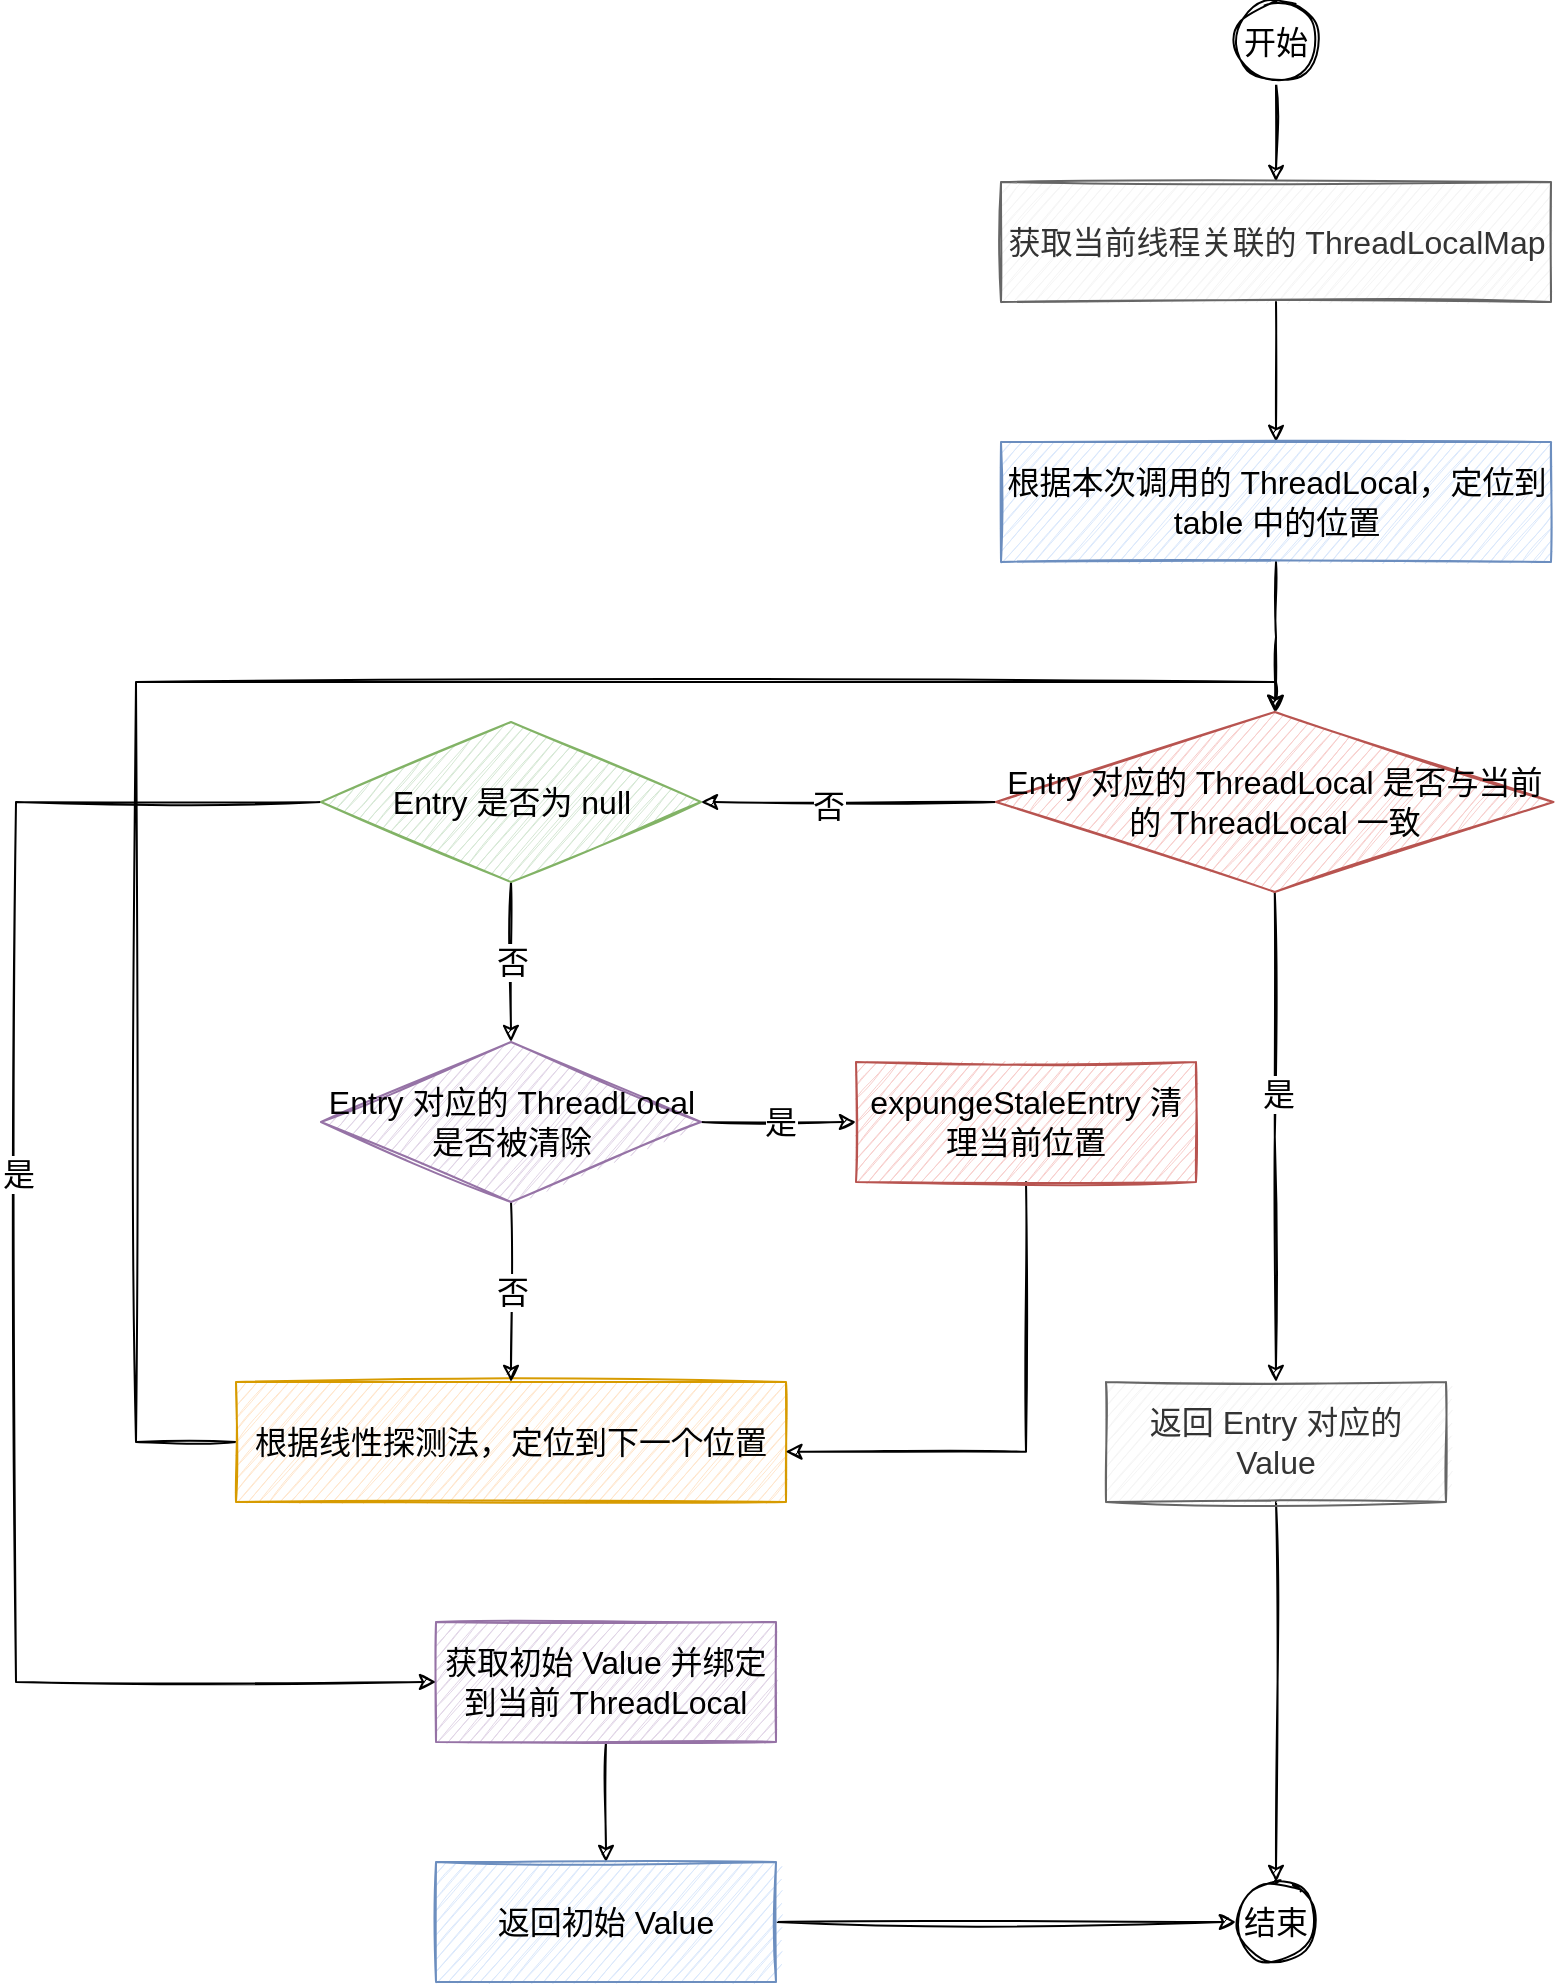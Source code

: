 <mxfile version="20.2.3" type="device"><diagram id="Og50HRs8HSAIZXmtFPoH" name="第 1 页"><mxGraphModel dx="1808" dy="606" grid="1" gridSize="10" guides="1" tooltips="1" connect="1" arrows="1" fold="1" page="1" pageScale="1" pageWidth="827" pageHeight="1169" math="0" shadow="0"><root><mxCell id="0"/><mxCell id="1" parent="0"/><mxCell id="UeQDTl2VPb5ZNm81zx3V-3" style="edgeStyle=orthogonalEdgeStyle;rounded=0;orthogonalLoop=1;jettySize=auto;html=1;exitX=0.5;exitY=1;exitDx=0;exitDy=0;entryX=0.5;entryY=0;entryDx=0;entryDy=0;fontSize=16;labelBorderColor=none;sketch=1;" edge="1" parent="1" source="UeQDTl2VPb5ZNm81zx3V-1" target="UeQDTl2VPb5ZNm81zx3V-2"><mxGeometry relative="1" as="geometry"/></mxCell><mxCell id="UeQDTl2VPb5ZNm81zx3V-1" value="开始" style="ellipse;whiteSpace=wrap;html=1;aspect=fixed;fontSize=16;labelBorderColor=none;sketch=1;" vertex="1" parent="1"><mxGeometry x="120" y="40" width="40" height="40" as="geometry"/></mxCell><mxCell id="UeQDTl2VPb5ZNm81zx3V-5" style="edgeStyle=orthogonalEdgeStyle;rounded=0;orthogonalLoop=1;jettySize=auto;html=1;exitX=0.5;exitY=1;exitDx=0;exitDy=0;entryX=0.5;entryY=0;entryDx=0;entryDy=0;fontSize=16;labelBorderColor=none;sketch=1;" edge="1" parent="1" source="UeQDTl2VPb5ZNm81zx3V-2" target="UeQDTl2VPb5ZNm81zx3V-4"><mxGeometry relative="1" as="geometry"/></mxCell><mxCell id="UeQDTl2VPb5ZNm81zx3V-2" value="获取当前线程关联的 ThreadLocalMap" style="rounded=0;whiteSpace=wrap;html=1;fontSize=16;sketch=1;labelBorderColor=none;fillColor=#f5f5f5;fontColor=#333333;strokeColor=#666666;" vertex="1" parent="1"><mxGeometry x="2.5" y="130" width="275" height="60" as="geometry"/></mxCell><mxCell id="UeQDTl2VPb5ZNm81zx3V-7" style="edgeStyle=orthogonalEdgeStyle;rounded=0;orthogonalLoop=1;jettySize=auto;html=1;exitX=0.5;exitY=1;exitDx=0;exitDy=0;entryX=0.5;entryY=0;entryDx=0;entryDy=0;fontSize=16;labelBorderColor=none;sketch=1;" edge="1" parent="1" source="UeQDTl2VPb5ZNm81zx3V-4" target="UeQDTl2VPb5ZNm81zx3V-6"><mxGeometry relative="1" as="geometry"/></mxCell><mxCell id="UeQDTl2VPb5ZNm81zx3V-4" value="根据本次调用的 ThreadLocal，定位到 table 中的位置" style="rounded=0;whiteSpace=wrap;html=1;fontSize=16;labelBorderColor=none;sketch=1;fillColor=#dae8fc;strokeColor=#6c8ebf;" vertex="1" parent="1"><mxGeometry x="2.5" y="260" width="275" height="60" as="geometry"/></mxCell><mxCell id="UeQDTl2VPb5ZNm81zx3V-18" style="edgeStyle=orthogonalEdgeStyle;rounded=0;orthogonalLoop=1;jettySize=auto;html=1;exitX=0.5;exitY=1;exitDx=0;exitDy=0;entryX=0.5;entryY=0;entryDx=0;entryDy=0;fontSize=16;labelBorderColor=none;sketch=1;" edge="1" parent="1" source="UeQDTl2VPb5ZNm81zx3V-6" target="UeQDTl2VPb5ZNm81zx3V-16"><mxGeometry relative="1" as="geometry"/></mxCell><mxCell id="UeQDTl2VPb5ZNm81zx3V-19" value="是" style="edgeLabel;html=1;align=center;verticalAlign=middle;resizable=0;points=[];fontSize=16;labelBorderColor=none;" vertex="1" connectable="0" parent="UeQDTl2VPb5ZNm81zx3V-18"><mxGeometry x="-0.182" y="1" relative="1" as="geometry"><mxPoint as="offset"/></mxGeometry></mxCell><mxCell id="UeQDTl2VPb5ZNm81zx3V-24" style="edgeStyle=orthogonalEdgeStyle;rounded=0;orthogonalLoop=1;jettySize=auto;html=1;entryX=1;entryY=0.5;entryDx=0;entryDy=0;fontSize=16;labelBorderColor=none;sketch=1;" edge="1" parent="1" source="UeQDTl2VPb5ZNm81zx3V-6" target="UeQDTl2VPb5ZNm81zx3V-22"><mxGeometry relative="1" as="geometry"><mxPoint y="440" as="sourcePoint"/></mxGeometry></mxCell><mxCell id="UeQDTl2VPb5ZNm81zx3V-25" value="否" style="edgeLabel;html=1;align=center;verticalAlign=middle;resizable=0;points=[];fontSize=16;labelBorderColor=none;" vertex="1" connectable="0" parent="UeQDTl2VPb5ZNm81zx3V-24"><mxGeometry x="0.138" y="2" relative="1" as="geometry"><mxPoint as="offset"/></mxGeometry></mxCell><mxCell id="UeQDTl2VPb5ZNm81zx3V-6" value="Entry 对应的 ThreadLocal 是否与当前的 ThreadLocal 一致" style="rhombus;whiteSpace=wrap;html=1;fontSize=16;labelBorderColor=none;sketch=1;fillColor=#f8cecc;strokeColor=#b85450;" vertex="1" parent="1"><mxGeometry x="-1.11e-16" y="395" width="278.75" height="90" as="geometry"/></mxCell><mxCell id="UeQDTl2VPb5ZNm81zx3V-13" style="edgeStyle=orthogonalEdgeStyle;rounded=0;orthogonalLoop=1;jettySize=auto;html=1;exitX=0.5;exitY=1;exitDx=0;exitDy=0;entryX=0.5;entryY=0;entryDx=0;entryDy=0;fontSize=16;labelBorderColor=none;sketch=1;" edge="1" parent="1" source="UeQDTl2VPb5ZNm81zx3V-10" target="UeQDTl2VPb5ZNm81zx3V-11"><mxGeometry relative="1" as="geometry"/></mxCell><mxCell id="UeQDTl2VPb5ZNm81zx3V-10" value="获取初始 Value 并绑定到当前 ThreadLocal" style="rounded=0;whiteSpace=wrap;html=1;fontSize=16;labelBorderColor=none;sketch=1;fillColor=#e1d5e7;strokeColor=#9673a6;" vertex="1" parent="1"><mxGeometry x="-280" y="850" width="170" height="60" as="geometry"/></mxCell><mxCell id="UeQDTl2VPb5ZNm81zx3V-35" style="edgeStyle=orthogonalEdgeStyle;rounded=0;orthogonalLoop=1;jettySize=auto;html=1;exitX=1;exitY=0.5;exitDx=0;exitDy=0;entryX=0;entryY=0.5;entryDx=0;entryDy=0;fontSize=16;labelBorderColor=none;sketch=1;" edge="1" parent="1" source="UeQDTl2VPb5ZNm81zx3V-11" target="UeQDTl2VPb5ZNm81zx3V-15"><mxGeometry relative="1" as="geometry"/></mxCell><mxCell id="UeQDTl2VPb5ZNm81zx3V-11" value="返回初始 Value" style="rounded=0;whiteSpace=wrap;html=1;fontSize=16;labelBorderColor=none;sketch=1;fillColor=#dae8fc;strokeColor=#6c8ebf;" vertex="1" parent="1"><mxGeometry x="-280" y="970" width="170" height="60" as="geometry"/></mxCell><mxCell id="UeQDTl2VPb5ZNm81zx3V-15" value="结束" style="ellipse;whiteSpace=wrap;html=1;aspect=fixed;fontSize=16;labelBorderColor=none;sketch=1;" vertex="1" parent="1"><mxGeometry x="120" y="980" width="40" height="40" as="geometry"/></mxCell><mxCell id="UeQDTl2VPb5ZNm81zx3V-17" style="edgeStyle=orthogonalEdgeStyle;rounded=0;orthogonalLoop=1;jettySize=auto;html=1;exitX=0.5;exitY=1;exitDx=0;exitDy=0;fontSize=16;labelBorderColor=none;sketch=1;" edge="1" parent="1" source="UeQDTl2VPb5ZNm81zx3V-16" target="UeQDTl2VPb5ZNm81zx3V-15"><mxGeometry relative="1" as="geometry"/></mxCell><mxCell id="UeQDTl2VPb5ZNm81zx3V-16" value="返回 Entry 对应的 Value" style="rounded=0;whiteSpace=wrap;html=1;fontSize=16;labelBorderColor=none;sketch=1;fillColor=#f5f5f5;fontColor=#333333;strokeColor=#666666;" vertex="1" parent="1"><mxGeometry x="55" y="730" width="170" height="60" as="geometry"/></mxCell><mxCell id="UeQDTl2VPb5ZNm81zx3V-23" value="否" style="edgeStyle=orthogonalEdgeStyle;rounded=0;orthogonalLoop=1;jettySize=auto;html=1;exitX=0.5;exitY=1;exitDx=0;exitDy=0;fontSize=16;labelBorderColor=none;sketch=1;" edge="1" parent="1" source="UeQDTl2VPb5ZNm81zx3V-22" target="UeQDTl2VPb5ZNm81zx3V-27"><mxGeometry relative="1" as="geometry"><mxPoint x="-242.5" y="550" as="targetPoint"/></mxGeometry></mxCell><mxCell id="UeQDTl2VPb5ZNm81zx3V-33" style="edgeStyle=orthogonalEdgeStyle;rounded=0;orthogonalLoop=1;jettySize=auto;html=1;exitX=0;exitY=0.5;exitDx=0;exitDy=0;entryX=0;entryY=0.5;entryDx=0;entryDy=0;fontSize=16;labelBorderColor=none;sketch=1;" edge="1" parent="1" source="UeQDTl2VPb5ZNm81zx3V-22" target="UeQDTl2VPb5ZNm81zx3V-10"><mxGeometry relative="1" as="geometry"><Array as="points"><mxPoint x="-490" y="440"/><mxPoint x="-490" y="880"/></Array></mxGeometry></mxCell><mxCell id="UeQDTl2VPb5ZNm81zx3V-34" value="是" style="edgeLabel;html=1;align=center;verticalAlign=middle;resizable=0;points=[];fontSize=16;labelBorderColor=none;" vertex="1" connectable="0" parent="UeQDTl2VPb5ZNm81zx3V-33"><mxGeometry x="-0.157" y="1" relative="1" as="geometry"><mxPoint as="offset"/></mxGeometry></mxCell><mxCell id="UeQDTl2VPb5ZNm81zx3V-22" value="Entry 是否为 null" style="rhombus;whiteSpace=wrap;html=1;fontSize=16;labelBorderColor=none;sketch=1;fillColor=#d5e8d4;strokeColor=#82b366;" vertex="1" parent="1"><mxGeometry x="-337.5" y="400" width="190" height="80" as="geometry"/></mxCell><mxCell id="UeQDTl2VPb5ZNm81zx3V-29" style="edgeStyle=orthogonalEdgeStyle;rounded=0;orthogonalLoop=1;jettySize=auto;html=1;exitX=0;exitY=0.5;exitDx=0;exitDy=0;entryX=0.5;entryY=0;entryDx=0;entryDy=0;fontSize=16;labelBorderColor=none;sketch=1;" edge="1" parent="1" source="UeQDTl2VPb5ZNm81zx3V-26" target="UeQDTl2VPb5ZNm81zx3V-6"><mxGeometry relative="1" as="geometry"><Array as="points"><mxPoint x="-430" y="760"/><mxPoint x="-430" y="380"/><mxPoint x="140" y="380"/><mxPoint x="140" y="395"/></Array></mxGeometry></mxCell><mxCell id="UeQDTl2VPb5ZNm81zx3V-26" value="根据线性探测法，定位到下一个位置" style="rounded=0;whiteSpace=wrap;html=1;fontSize=16;labelBorderColor=none;sketch=1;fillColor=#ffe6cc;strokeColor=#d79b00;" vertex="1" parent="1"><mxGeometry x="-380" y="730" width="275" height="60" as="geometry"/></mxCell><mxCell id="UeQDTl2VPb5ZNm81zx3V-28" value="否" style="edgeStyle=orthogonalEdgeStyle;rounded=0;orthogonalLoop=1;jettySize=auto;html=1;exitX=0.5;exitY=1;exitDx=0;exitDy=0;entryX=0.5;entryY=0;entryDx=0;entryDy=0;fontSize=16;labelBorderColor=none;sketch=1;" edge="1" parent="1" source="UeQDTl2VPb5ZNm81zx3V-27" target="UeQDTl2VPb5ZNm81zx3V-26"><mxGeometry relative="1" as="geometry"/></mxCell><mxCell id="UeQDTl2VPb5ZNm81zx3V-31" value="是" style="edgeStyle=orthogonalEdgeStyle;rounded=0;orthogonalLoop=1;jettySize=auto;html=1;exitX=1;exitY=0.5;exitDx=0;exitDy=0;entryX=0;entryY=0.5;entryDx=0;entryDy=0;fontSize=16;labelBorderColor=none;sketch=1;" edge="1" parent="1" source="UeQDTl2VPb5ZNm81zx3V-27" target="UeQDTl2VPb5ZNm81zx3V-30"><mxGeometry relative="1" as="geometry"/></mxCell><mxCell id="UeQDTl2VPb5ZNm81zx3V-27" value="Entry 对应的 ThreadLocal 是否被清除" style="rhombus;whiteSpace=wrap;html=1;fontSize=16;labelBorderColor=none;sketch=1;fillColor=#e1d5e7;strokeColor=#9673a6;" vertex="1" parent="1"><mxGeometry x="-337.5" y="560" width="190" height="80" as="geometry"/></mxCell><mxCell id="UeQDTl2VPb5ZNm81zx3V-32" style="edgeStyle=orthogonalEdgeStyle;rounded=0;orthogonalLoop=1;jettySize=auto;html=1;exitX=0.5;exitY=1;exitDx=0;exitDy=0;entryX=0.999;entryY=0.581;entryDx=0;entryDy=0;entryPerimeter=0;fontSize=16;labelBorderColor=none;sketch=1;" edge="1" parent="1" source="UeQDTl2VPb5ZNm81zx3V-30" target="UeQDTl2VPb5ZNm81zx3V-26"><mxGeometry relative="1" as="geometry"/></mxCell><mxCell id="UeQDTl2VPb5ZNm81zx3V-30" value="expungeStaleEntry 清理当前位置" style="rounded=0;whiteSpace=wrap;html=1;fontSize=16;labelBorderColor=none;sketch=1;fillColor=#f8cecc;strokeColor=#b85450;" vertex="1" parent="1"><mxGeometry x="-70" y="570" width="170" height="60" as="geometry"/></mxCell></root></mxGraphModel></diagram></mxfile>